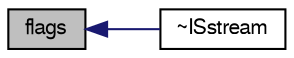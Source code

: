 digraph "flags"
{
  bgcolor="transparent";
  edge [fontname="FreeSans",fontsize="10",labelfontname="FreeSans",labelfontsize="10"];
  node [fontname="FreeSans",fontsize="10",shape=record];
  rankdir="LR";
  Node4991 [label="flags",height=0.2,width=0.4,color="black", fillcolor="grey75", style="filled", fontcolor="black"];
  Node4991 -> Node4992 [dir="back",color="midnightblue",fontsize="10",style="solid",fontname="FreeSans"];
  Node4992 [label="~ISstream",height=0.2,width=0.4,color="black",URL="$a26286.html#a21b8ba1166b04e2ab823fcabfd94fede",tooltip="Destructor. "];
}
